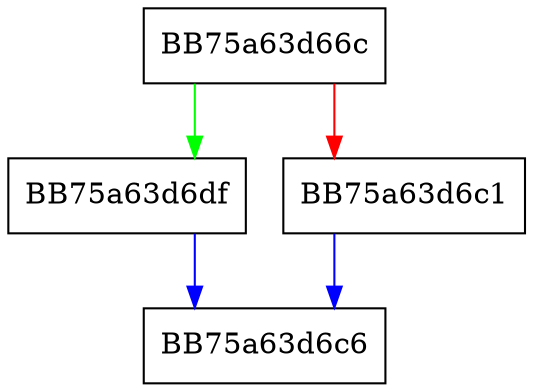 digraph SplitTokensAlloc {
  node [shape="box"];
  graph [splines=ortho];
  BB75a63d66c -> BB75a63d6df [color="green"];
  BB75a63d66c -> BB75a63d6c1 [color="red"];
  BB75a63d6c1 -> BB75a63d6c6 [color="blue"];
  BB75a63d6df -> BB75a63d6c6 [color="blue"];
}